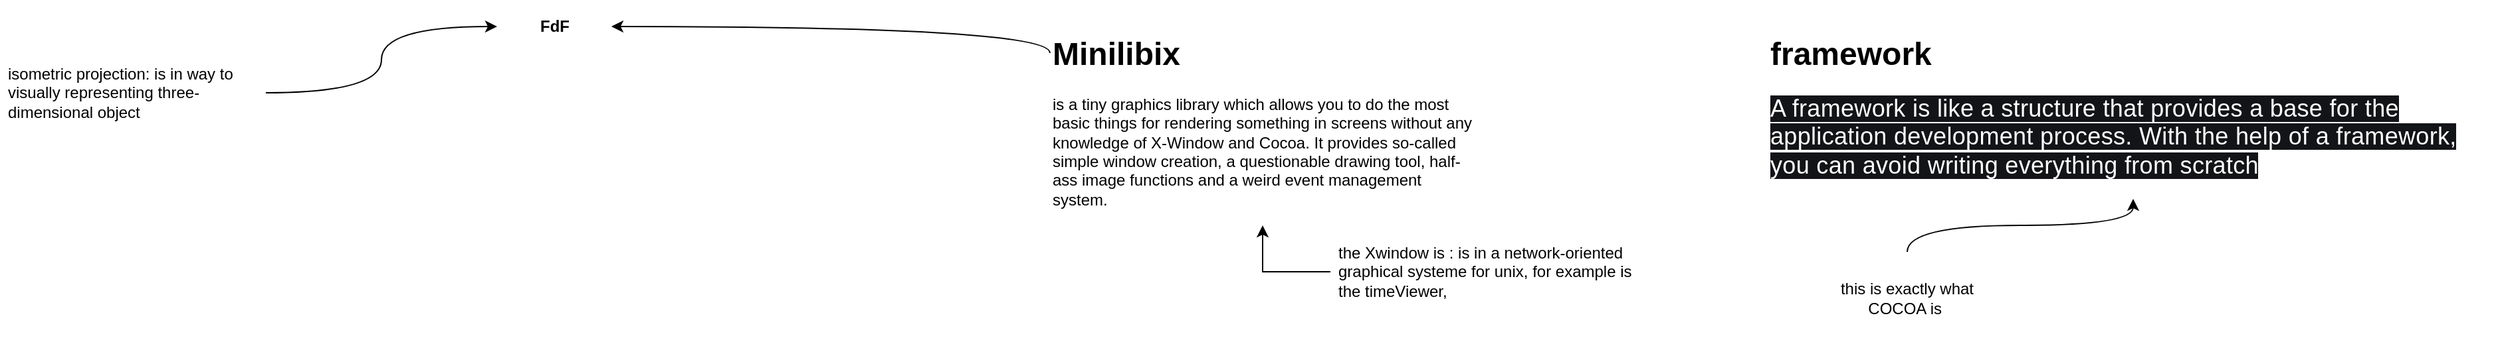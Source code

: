 <mxfile version="25.0.3">
  <diagram name="Page-1" id="CrcvmWy296lUy8xZDgUL">
    <mxGraphModel dx="1444" dy="877" grid="1" gridSize="10" guides="1" tooltips="1" connect="1" arrows="1" fold="1" page="1" pageScale="1" pageWidth="827" pageHeight="1169" math="0" shadow="0">
      <root>
        <mxCell id="0" />
        <mxCell id="1" parent="0" />
        <mxCell id="GG3O4HQHpA-UjuzGiAY_-1" value="FdF" style="text;align=center;fontStyle=1;verticalAlign=middle;spacingLeft=3;spacingRight=3;strokeColor=none;rotatable=0;points=[[0,0.5],[1,0.5]];portConstraint=eastwest;html=1;" parent="1" vertex="1">
          <mxGeometry x="374" width="86" height="40" as="geometry" />
        </mxCell>
        <mxCell id="GG3O4HQHpA-UjuzGiAY_-5" style="edgeStyle=orthogonalEdgeStyle;rounded=0;orthogonalLoop=1;jettySize=auto;html=1;exitX=1;exitY=0.5;exitDx=0;exitDy=0;entryX=0;entryY=0.5;entryDx=0;entryDy=0;curved=1;" parent="1" source="GG3O4HQHpA-UjuzGiAY_-4" target="GG3O4HQHpA-UjuzGiAY_-1" edge="1">
          <mxGeometry relative="1" as="geometry" />
        </mxCell>
        <mxCell id="GG3O4HQHpA-UjuzGiAY_-4" value="isometric projection: is in way to visually representing three-dimensional object" style="text;strokeColor=none;fillColor=none;align=left;verticalAlign=middle;spacingLeft=4;spacingRight=4;overflow=hidden;points=[[0,0.5],[1,0.5]];portConstraint=eastwest;rotatable=0;whiteSpace=wrap;html=1;" parent="1" vertex="1">
          <mxGeometry y="40" width="200" height="60" as="geometry" />
        </mxCell>
        <mxCell id="GG3O4HQHpA-UjuzGiAY_-8" style="edgeStyle=orthogonalEdgeStyle;rounded=0;orthogonalLoop=1;jettySize=auto;html=1;exitX=0;exitY=0.133;exitDx=0;exitDy=0;curved=1;exitPerimeter=0;" parent="1" source="GG3O4HQHpA-UjuzGiAY_-7" edge="1">
          <mxGeometry relative="1" as="geometry">
            <mxPoint x="790" y="9.97" as="sourcePoint" />
            <mxPoint x="460.0" y="20.004" as="targetPoint" />
            <Array as="points">
              <mxPoint x="790" y="20" />
            </Array>
          </mxGeometry>
        </mxCell>
        <mxCell id="GG3O4HQHpA-UjuzGiAY_-7" value="&lt;h1 style=&quot;margin-top: 0px;&quot;&gt;Minilibix&lt;/h1&gt;&lt;div&gt;is a tiny graphics library which allows you to do the most basic things for rendering something in screens without any knowledge of X-Window and Cocoa. It provides so-called simple window creation, a questionable drawing tool, half-ass image functions and a weird event management system.&lt;br&gt;&lt;/div&gt;&lt;p&gt;&lt;br&gt;&lt;/p&gt;" style="text;html=1;whiteSpace=wrap;overflow=hidden;rounded=0;" parent="1" vertex="1">
          <mxGeometry x="790" y="20" width="320" height="150" as="geometry" />
        </mxCell>
        <mxCell id="P0M0HN-WFf6LuywKItiU-2" style="edgeStyle=orthogonalEdgeStyle;rounded=0;orthogonalLoop=1;jettySize=auto;html=1;exitX=0;exitY=0.5;exitDx=0;exitDy=0;" edge="1" parent="1" source="P0M0HN-WFf6LuywKItiU-1" target="GG3O4HQHpA-UjuzGiAY_-7">
          <mxGeometry relative="1" as="geometry" />
        </mxCell>
        <mxCell id="P0M0HN-WFf6LuywKItiU-1" value="the Xwindow is : is in a network-oriented graphical systeme for unix, for example is the timeViewer," style="text;strokeColor=none;fillColor=none;align=left;verticalAlign=middle;spacingLeft=4;spacingRight=4;overflow=hidden;points=[[0,0.5],[1,0.5]];portConstraint=eastwest;rotatable=0;whiteSpace=wrap;html=1;" vertex="1" parent="1">
          <mxGeometry x="1001" y="170" width="240" height="70" as="geometry" />
        </mxCell>
        <mxCell id="P0M0HN-WFf6LuywKItiU-3" value="&lt;h1 style=&quot;margin-top: 0px;&quot;&gt;framework&lt;/h1&gt;&lt;p&gt;&lt;span style=&quot;color: rgb(255, 255, 255); font-family: Nunito, sans-serif; font-size: 18px; letter-spacing: 0.162px; background-color: rgb(19, 20, 23);&quot;&gt;A framework is like a structure that provides a base for the application development process. With the help of a framework, you can avoid writing everything from scratch&lt;/span&gt;&lt;/p&gt;" style="text;html=1;whiteSpace=wrap;overflow=hidden;rounded=0;" vertex="1" parent="1">
          <mxGeometry x="1330" y="20" width="550" height="130" as="geometry" />
        </mxCell>
        <mxCell id="P0M0HN-WFf6LuywKItiU-5" style="edgeStyle=orthogonalEdgeStyle;rounded=0;orthogonalLoop=1;jettySize=auto;html=1;exitX=0.5;exitY=0;exitDx=0;exitDy=0;entryX=0.5;entryY=1;entryDx=0;entryDy=0;curved=1;" edge="1" parent="1" source="P0M0HN-WFf6LuywKItiU-4" target="P0M0HN-WFf6LuywKItiU-3">
          <mxGeometry relative="1" as="geometry" />
        </mxCell>
        <mxCell id="P0M0HN-WFf6LuywKItiU-4" value="this is exactly what COCOA is&amp;nbsp;" style="text;html=1;align=center;verticalAlign=middle;whiteSpace=wrap;rounded=0;" vertex="1" parent="1">
          <mxGeometry x="1380" y="190" width="110" height="70" as="geometry" />
        </mxCell>
      </root>
    </mxGraphModel>
  </diagram>
</mxfile>
